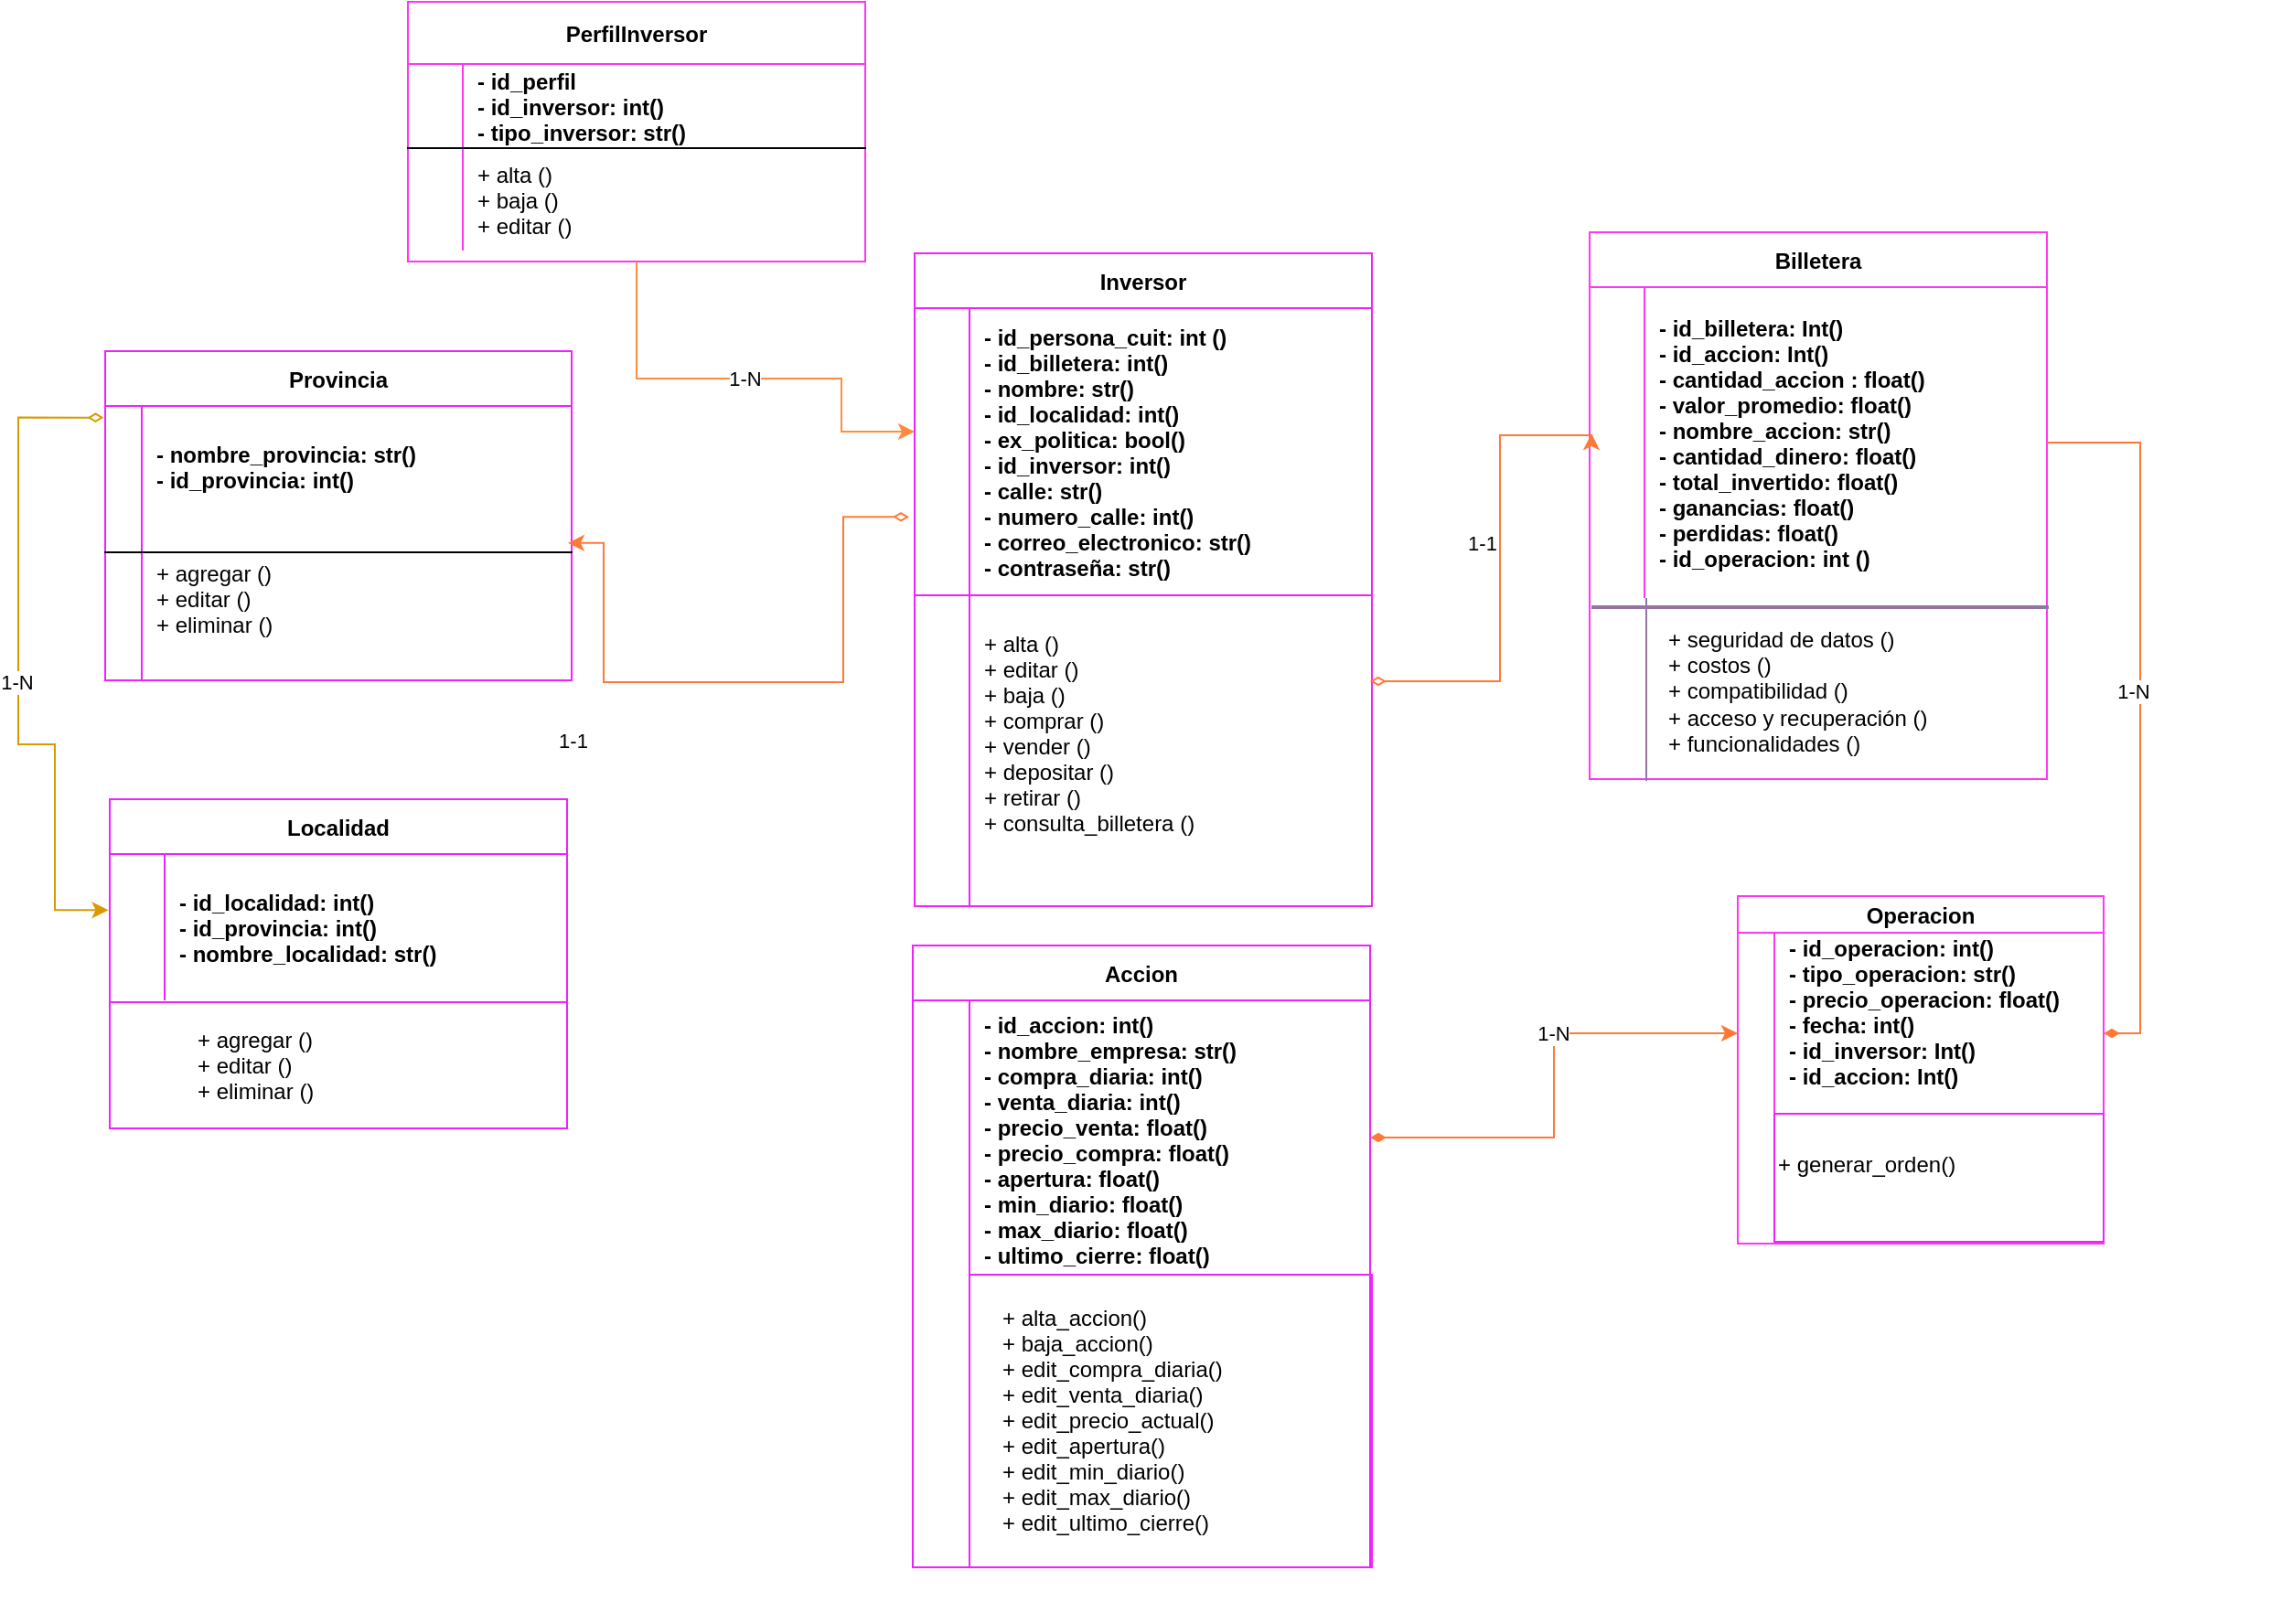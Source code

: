 <mxfile version="24.5.1" type="google">
  <diagram id="R2lEEEUBdFMjLlhIrx00" name="Page-1">
    <mxGraphModel grid="1" page="1" gridSize="10" guides="1" tooltips="1" connect="1" arrows="1" fold="1" pageScale="1" pageWidth="1100" pageHeight="850" math="0" shadow="0" extFonts="Permanent Marker^https://fonts.googleapis.com/css?family=Permanent+Marker">
      <root>
        <mxCell id="0" />
        <mxCell id="1" parent="0" />
        <mxCell id="KluF2q4g0307P2Jhuy5F-1" value="Inversor" style="shape=table;startSize=30;container=1;collapsible=1;childLayout=tableLayout;fixedRows=1;rowLines=0;fontStyle=1;align=center;resizeLast=1;strokeColor=#F021FF;" vertex="1" parent="1">
          <mxGeometry x="20" y="-378.5" width="250" height="357" as="geometry">
            <mxRectangle y="-380" width="80" height="30" as="alternateBounds" />
          </mxGeometry>
        </mxCell>
        <mxCell id="KluF2q4g0307P2Jhuy5F-2" value="" style="shape=partialRectangle;collapsible=0;dropTarget=0;pointerEvents=0;fillColor=none;points=[[0,0.5],[1,0.5]];portConstraint=eastwest;top=0;left=0;right=0;bottom=1;strokeColor=#F021FF;" vertex="1" parent="KluF2q4g0307P2Jhuy5F-1">
          <mxGeometry y="30" width="250" height="157" as="geometry" />
        </mxCell>
        <mxCell id="KluF2q4g0307P2Jhuy5F-3" value="" style="shape=partialRectangle;overflow=hidden;connectable=0;fillColor=none;top=0;left=0;bottom=0;right=0;fontStyle=1;" vertex="1" parent="KluF2q4g0307P2Jhuy5F-2">
          <mxGeometry width="30" height="157" as="geometry">
            <mxRectangle width="30" height="157" as="alternateBounds" />
          </mxGeometry>
        </mxCell>
        <mxCell id="KluF2q4g0307P2Jhuy5F-4" value="- id_persona_cuit: int ()&#xa;- id_billetera: int()&#xa;- nombre: str()&#xa;- id_localidad: int() &#xa;- ex_politica: bool()&#xa;- id_inversor: int()&#xa;- calle: str()&#xa;- numero_calle: int()&#xa;- correo_electronico: str()&#xa;- contraseña: str()" style="shape=partialRectangle;overflow=hidden;connectable=0;fillColor=none;top=0;left=0;bottom=0;right=0;align=left;spacingLeft=6;fontStyle=1;" vertex="1" parent="KluF2q4g0307P2Jhuy5F-2">
          <mxGeometry x="30" width="220" height="157" as="geometry">
            <mxRectangle width="220" height="157" as="alternateBounds" />
          </mxGeometry>
        </mxCell>
        <mxCell id="KluF2q4g0307P2Jhuy5F-5" value="" style="shape=partialRectangle;collapsible=0;dropTarget=0;pointerEvents=0;fillColor=none;points=[[0,0.5],[1,0.5]];portConstraint=eastwest;top=0;left=0;right=0;bottom=0;" vertex="1" parent="KluF2q4g0307P2Jhuy5F-1">
          <mxGeometry y="187" width="250" height="150" as="geometry" />
        </mxCell>
        <mxCell id="KluF2q4g0307P2Jhuy5F-6" value="" style="shape=partialRectangle;overflow=hidden;connectable=0;fillColor=none;top=0;left=0;bottom=0;right=0;" vertex="1" parent="KluF2q4g0307P2Jhuy5F-5">
          <mxGeometry width="30" height="150" as="geometry">
            <mxRectangle width="30" height="150" as="alternateBounds" />
          </mxGeometry>
        </mxCell>
        <mxCell id="KluF2q4g0307P2Jhuy5F-7" value="+ alta ()&#xa;+ editar ()&#xa;+ baja ()&#xa;+ comprar ()&#xa;+ vender ()&#xa;+ depositar ()&#xa;+ retirar ()&#xa;+ consulta_billetera ()" style="shape=partialRectangle;overflow=hidden;connectable=0;fillColor=none;top=0;left=0;bottom=0;right=0;align=left;spacingLeft=6;" vertex="1" parent="KluF2q4g0307P2Jhuy5F-5">
          <mxGeometry x="30" width="220" height="150" as="geometry">
            <mxRectangle width="220" height="150" as="alternateBounds" />
          </mxGeometry>
        </mxCell>
        <mxCell id="KluF2q4g0307P2Jhuy5F-29" style="shape=partialRectangle;collapsible=0;dropTarget=0;pointerEvents=0;fillColor=none;points=[[0,0.5],[1,0.5]];portConstraint=eastwest;top=0;left=0;right=0;bottom=0;" vertex="1" parent="KluF2q4g0307P2Jhuy5F-1">
          <mxGeometry y="337" width="250" height="20" as="geometry" />
        </mxCell>
        <mxCell id="KluF2q4g0307P2Jhuy5F-30" style="shape=partialRectangle;overflow=hidden;connectable=0;fillColor=none;top=0;left=0;bottom=0;right=0;" vertex="1" parent="KluF2q4g0307P2Jhuy5F-29">
          <mxGeometry width="30" height="20" as="geometry">
            <mxRectangle width="30" height="20" as="alternateBounds" />
          </mxGeometry>
        </mxCell>
        <mxCell id="KluF2q4g0307P2Jhuy5F-31" value="&#xa;" style="shape=partialRectangle;overflow=hidden;connectable=0;fillColor=none;top=0;left=0;bottom=0;right=0;align=left;spacingLeft=6;" vertex="1" parent="KluF2q4g0307P2Jhuy5F-29">
          <mxGeometry x="30" width="220" height="20" as="geometry">
            <mxRectangle width="220" height="20" as="alternateBounds" />
          </mxGeometry>
        </mxCell>
        <mxCell id="KluF2q4g0307P2Jhuy5F-32" value="Provincia" style="shape=table;startSize=30;container=1;collapsible=1;childLayout=tableLayout;fixedRows=1;rowLines=0;fontStyle=1;align=center;resizeLast=1;strokeColor=#F021FF;" vertex="1" parent="1">
          <mxGeometry x="-422.5" y="-325" width="255" height="180" as="geometry">
            <mxRectangle x="-290" y="-230" width="90" height="40" as="alternateBounds" />
          </mxGeometry>
        </mxCell>
        <mxCell id="KluF2q4g0307P2Jhuy5F-33" value="" style="shape=partialRectangle;collapsible=0;dropTarget=0;pointerEvents=0;fillColor=none;points=[[0,0.5],[1,0.5]];portConstraint=eastwest;top=0;left=0;right=0;bottom=1;" vertex="1" parent="KluF2q4g0307P2Jhuy5F-32">
          <mxGeometry y="30" width="255" height="80" as="geometry" />
        </mxCell>
        <mxCell id="KluF2q4g0307P2Jhuy5F-34" value="" style="shape=partialRectangle;overflow=hidden;connectable=0;fillColor=none;top=0;left=0;bottom=0;right=0;fontStyle=1;" vertex="1" parent="KluF2q4g0307P2Jhuy5F-33">
          <mxGeometry width="20" height="80" as="geometry">
            <mxRectangle width="20" height="80" as="alternateBounds" />
          </mxGeometry>
        </mxCell>
        <mxCell id="KluF2q4g0307P2Jhuy5F-35" value="&#xa;- nombre_provincia: str() &#xa;- id_provincia: int()&#xa;&#xa;" style="shape=partialRectangle;overflow=hidden;connectable=0;fillColor=none;top=0;left=0;bottom=0;right=0;align=left;spacingLeft=6;fontStyle=1;strokeColor=#F021FF;" vertex="1" parent="KluF2q4g0307P2Jhuy5F-33">
          <mxGeometry x="20" width="235" height="80" as="geometry">
            <mxRectangle width="235" height="80" as="alternateBounds" />
          </mxGeometry>
        </mxCell>
        <mxCell id="ZlPQhJsary0ROrfUnsVk-3" style="shape=partialRectangle;collapsible=0;dropTarget=0;pointerEvents=0;fillColor=none;points=[[0,0.5],[1,0.5]];portConstraint=eastwest;top=0;left=0;right=0;bottom=0;" vertex="1" parent="KluF2q4g0307P2Jhuy5F-32">
          <mxGeometry y="110" width="255" height="50" as="geometry" />
        </mxCell>
        <mxCell id="ZlPQhJsary0ROrfUnsVk-4" value="" style="shape=partialRectangle;overflow=hidden;connectable=0;fillColor=none;top=0;left=0;bottom=0;right=0;" vertex="1" parent="ZlPQhJsary0ROrfUnsVk-3">
          <mxGeometry width="20" height="50" as="geometry">
            <mxRectangle width="20" height="50" as="alternateBounds" />
          </mxGeometry>
        </mxCell>
        <mxCell id="ZlPQhJsary0ROrfUnsVk-5" value="+ agregar ()&#xa;+ editar ()&#xa;+ eliminar ()" style="shape=partialRectangle;overflow=hidden;connectable=0;fillColor=none;top=0;left=0;bottom=0;right=0;align=left;spacingLeft=6;" vertex="1" parent="ZlPQhJsary0ROrfUnsVk-3">
          <mxGeometry x="20" width="235" height="50" as="geometry">
            <mxRectangle width="235" height="50" as="alternateBounds" />
          </mxGeometry>
        </mxCell>
        <mxCell id="KluF2q4g0307P2Jhuy5F-53" style="shape=partialRectangle;collapsible=0;dropTarget=0;pointerEvents=0;fillColor=none;points=[[0,0.5],[1,0.5]];portConstraint=eastwest;top=0;left=0;right=0;bottom=0;" vertex="1" parent="KluF2q4g0307P2Jhuy5F-32">
          <mxGeometry y="160" width="255" height="20" as="geometry" />
        </mxCell>
        <mxCell id="KluF2q4g0307P2Jhuy5F-54" value="" style="shape=partialRectangle;overflow=hidden;connectable=0;fillColor=none;top=0;left=0;bottom=0;right=0;" vertex="1" parent="KluF2q4g0307P2Jhuy5F-53">
          <mxGeometry width="20" height="20" as="geometry">
            <mxRectangle width="20" height="20" as="alternateBounds" />
          </mxGeometry>
        </mxCell>
        <mxCell id="KluF2q4g0307P2Jhuy5F-55" value="" style="shape=partialRectangle;overflow=hidden;connectable=0;fillColor=none;top=0;left=0;bottom=0;right=0;align=left;spacingLeft=6;" vertex="1" parent="KluF2q4g0307P2Jhuy5F-53">
          <mxGeometry x="20" width="235" height="20" as="geometry">
            <mxRectangle width="235" height="20" as="alternateBounds" />
          </mxGeometry>
        </mxCell>
        <mxCell id="KluF2q4g0307P2Jhuy5F-39" value="Billetera" style="shape=table;startSize=30;container=1;collapsible=1;childLayout=tableLayout;fixedRows=1;rowLines=0;fontStyle=1;align=center;resizeLast=1;strokeColor=#FF36F2;fontColor=default;" vertex="1" parent="1">
          <mxGeometry x="389" y="-390" width="250" height="299.0" as="geometry">
            <mxRectangle x="320" y="-210" width="80" height="30" as="alternateBounds" />
          </mxGeometry>
        </mxCell>
        <mxCell id="KluF2q4g0307P2Jhuy5F-43" value="" style="shape=partialRectangle;collapsible=0;dropTarget=0;pointerEvents=0;fillColor=none;points=[[0,0.5],[1,0.5]];portConstraint=eastwest;top=0;left=0;right=0;bottom=0;" vertex="1" parent="KluF2q4g0307P2Jhuy5F-39">
          <mxGeometry y="30" width="250" height="170" as="geometry" />
        </mxCell>
        <mxCell id="KluF2q4g0307P2Jhuy5F-44" value="" style="shape=partialRectangle;overflow=hidden;connectable=0;fillColor=none;top=0;left=0;bottom=0;right=0;" vertex="1" parent="KluF2q4g0307P2Jhuy5F-43">
          <mxGeometry width="30" height="170" as="geometry">
            <mxRectangle width="30" height="170" as="alternateBounds" />
          </mxGeometry>
        </mxCell>
        <mxCell id="KluF2q4g0307P2Jhuy5F-45" value="- id_billetera: Int()  &#xa;- id_accion: Int() &#xa;- cantidad_accion : float() &#xa;- valor_promedio: float()&#xa;- nombre_accion: str() &#xa;- cantidad_dinero: float() &#xa;- total_invertido: float() &#xa;- ganancias: float() &#xa;- perdidas: float() &#xa;- id_operacion: int ()" style="shape=partialRectangle;overflow=hidden;connectable=0;fillColor=none;top=0;left=0;bottom=0;right=0;align=left;spacingLeft=6;fontStyle=1" vertex="1" parent="KluF2q4g0307P2Jhuy5F-43">
          <mxGeometry x="30" width="220" height="170" as="geometry">
            <mxRectangle width="220" height="170" as="alternateBounds" />
          </mxGeometry>
        </mxCell>
        <mxCell id="20yLSxXRz9Qz83sI8Vz--4" value="" style="group;fillColor=none;" connectable="0" vertex="1" parent="1">
          <mxGeometry x="20" width="259" height="370" as="geometry" />
        </mxCell>
        <mxCell id="KluF2q4g0307P2Jhuy5F-8" value="Accion" style="shape=table;startSize=30;container=1;collapsible=1;childLayout=tableLayout;fixedRows=1;rowLines=0;fontStyle=1;align=center;resizeLast=1;strokeColor=#F021FF;" vertex="1" parent="20yLSxXRz9Qz83sI8Vz--4">
          <mxGeometry x="-1" width="250" height="340" as="geometry">
            <mxRectangle x="-1" width="80" height="30" as="alternateBounds" />
          </mxGeometry>
        </mxCell>
        <mxCell id="KluF2q4g0307P2Jhuy5F-12" value="" style="shape=partialRectangle;collapsible=0;dropTarget=0;pointerEvents=0;fillColor=none;points=[[0,0.5],[1,0.5]];portConstraint=eastwest;top=0;left=0;right=0;bottom=0;" vertex="1" parent="KluF2q4g0307P2Jhuy5F-8">
          <mxGeometry y="30" width="250" height="150" as="geometry" />
        </mxCell>
        <mxCell id="KluF2q4g0307P2Jhuy5F-13" value="" style="shape=partialRectangle;overflow=hidden;connectable=0;fillColor=none;top=0;left=0;bottom=0;right=0;" vertex="1" parent="KluF2q4g0307P2Jhuy5F-12">
          <mxGeometry width="31" height="150" as="geometry">
            <mxRectangle width="31" height="150" as="alternateBounds" />
          </mxGeometry>
        </mxCell>
        <mxCell id="KluF2q4g0307P2Jhuy5F-14" value="- id_accion: int()   &#xa;- nombre_empresa: str() &#xa;- compra_diaria: int() &#xa;- venta_diaria: int() &#xa;- precio_venta: float()&#xa;- precio_compra: float() &#xa;- apertura: float() &#xa;- min_diario: float() &#xa;- max_diario: float() &#xa;- ultimo_cierre: float()" style="shape=partialRectangle;overflow=hidden;connectable=0;fillColor=none;top=0;left=0;bottom=0;right=0;align=left;spacingLeft=6;verticalAlign=top;fontStyle=1" vertex="1" parent="KluF2q4g0307P2Jhuy5F-12">
          <mxGeometry x="31" width="219" height="150" as="geometry">
            <mxRectangle width="219" height="150" as="alternateBounds" />
          </mxGeometry>
        </mxCell>
        <mxCell id="ZPMNixfE_NysfIXfGEJw-3" value="" style="rounded=0;whiteSpace=wrap;html=1;fillColor=none;strokeColor=#F021FF;align=left;" vertex="1" parent="20yLSxXRz9Qz83sI8Vz--4">
          <mxGeometry x="30" y="180" width="220" height="160" as="geometry" />
        </mxCell>
        <mxCell id="hzFy1UQXXIiassnReKBf-4" value="+ alta_accion()&#xa;+ baja_accion()&#xa;+ edit_compra_diaria()&#xa;+ edit_venta_diaria()&#xa;+ edit_precio_actual()&#xa;+ edit_apertura()&#xa;+ edit_min_diario()&#xa;+ edit_max_diario()&#xa;+ edit_ultimo_cierre()&#xa;" style="shape=partialRectangle;overflow=hidden;connectable=0;fillColor=none;top=0;left=0;bottom=0;right=0;align=left;spacingLeft=6;verticalAlign=top;" vertex="1" parent="20yLSxXRz9Qz83sI8Vz--4">
          <mxGeometry x="40" y="190" width="219" height="160" as="geometry">
            <mxRectangle width="219" height="150" as="alternateBounds" />
          </mxGeometry>
        </mxCell>
        <mxCell id="20yLSxXRz9Qz83sI8Vz--5" style="edgeStyle=orthogonalEdgeStyle;rounded=0;orthogonalLoop=1;jettySize=auto;html=1;strokeColor=#FF7936;startArrow=diamondThin;startFill=0;exitX=0.996;exitY=0.313;exitDx=0;exitDy=0;exitPerimeter=0;targetPerimeterSpacing=1;sourcePerimeterSpacing=2;strokeWidth=1;" edge="1" parent="1" source="KluF2q4g0307P2Jhuy5F-5">
          <mxGeometry relative="1" as="geometry">
            <mxPoint x="390" y="-280" as="targetPoint" />
            <Array as="points">
              <mxPoint x="340" y="-144" />
              <mxPoint x="340" y="-279" />
            </Array>
            <mxPoint x="280" y="-140" as="sourcePoint" />
          </mxGeometry>
        </mxCell>
        <mxCell id="20yLSxXRz9Qz83sI8Vz--7" value="1-1" style="edgeLabel;html=1;align=center;verticalAlign=middle;resizable=0;points=[];rotation=0;" connectable="0" vertex="1" parent="20yLSxXRz9Qz83sI8Vz--5">
          <mxGeometry x="0.632" y="3" relative="1" as="geometry">
            <mxPoint x="-14" y="62" as="offset" />
          </mxGeometry>
        </mxCell>
        <mxCell id="20yLSxXRz9Qz83sI8Vz--8" style="edgeStyle=orthogonalEdgeStyle;rounded=0;orthogonalLoop=1;jettySize=auto;html=1;exitX=1;exitY=0.5;exitDx=0;exitDy=0;entryX=0;entryY=0.5;entryDx=0;entryDy=0;strokeColor=#FF7936;startArrow=diamondThin;startFill=1;" edge="1" parent="1" source="KluF2q4g0307P2Jhuy5F-12" target="_ph74uq5srDN1Efu7Znp-19">
          <mxGeometry relative="1" as="geometry">
            <mxPoint x="269" y="165" as="sourcePoint" />
          </mxGeometry>
        </mxCell>
        <mxCell id="yts4f_qiJnyglUv5F2Km-1" value="1-N" style="edgeLabel;html=1;align=center;verticalAlign=middle;resizable=0;points=[];" connectable="0" vertex="1" parent="20yLSxXRz9Qz83sI8Vz--8">
          <mxGeometry x="0.225" y="1" relative="1" as="geometry">
            <mxPoint x="-1" y="1" as="offset" />
          </mxGeometry>
        </mxCell>
        <mxCell id="20yLSxXRz9Qz83sI8Vz--13" style="edgeStyle=orthogonalEdgeStyle;rounded=0;orthogonalLoop=1;jettySize=auto;html=1;exitX=1;exitY=0.5;exitDx=0;exitDy=0;entryX=1;entryY=0.5;entryDx=0;entryDy=0;strokeColor=#FF7936;endArrow=none;endFill=0;startArrow=diamondThin;startFill=1;" edge="1" parent="1" source="_ph74uq5srDN1Efu7Znp-19" target="KluF2q4g0307P2Jhuy5F-43">
          <mxGeometry relative="1" as="geometry">
            <mxPoint x="750" y="215" as="sourcePoint" />
          </mxGeometry>
        </mxCell>
        <mxCell id="20yLSxXRz9Qz83sI8Vz--14" value="1-N" style="edgeLabel;html=1;align=center;verticalAlign=middle;resizable=0;points=[];" connectable="0" vertex="1" parent="20yLSxXRz9Qz83sI8Vz--13">
          <mxGeometry x="0.051" y="2" relative="1" as="geometry">
            <mxPoint x="-2" as="offset" />
          </mxGeometry>
        </mxCell>
        <mxCell id="QlzOWuCe6QQ5cEjp5A4m-1" value="PerfilInversor" style="shape=table;startSize=34;container=1;collapsible=1;childLayout=tableLayout;fixedRows=1;rowLines=0;fontStyle=1;align=center;resizeLast=1;strokeColor=#FF36F2;" vertex="1" parent="1">
          <mxGeometry x="-257" y="-516" width="250" height="142" as="geometry">
            <mxRectangle x="320" y="-380" width="80" height="34" as="alternateBounds" />
          </mxGeometry>
        </mxCell>
        <mxCell id="QlzOWuCe6QQ5cEjp5A4m-2" value="" style="shape=partialRectangle;collapsible=0;dropTarget=0;pointerEvents=0;fillColor=none;points=[[0,0.5],[1,0.5]];portConstraint=eastwest;top=0;left=0;right=0;bottom=1;" vertex="1" parent="QlzOWuCe6QQ5cEjp5A4m-1">
          <mxGeometry y="34" width="250" height="46" as="geometry" />
        </mxCell>
        <mxCell id="QlzOWuCe6QQ5cEjp5A4m-3" value="" style="shape=partialRectangle;overflow=hidden;connectable=0;fillColor=none;top=0;left=0;bottom=0;right=0;fontStyle=1;" vertex="1" parent="QlzOWuCe6QQ5cEjp5A4m-2">
          <mxGeometry width="30" height="46" as="geometry">
            <mxRectangle width="30" height="46" as="alternateBounds" />
          </mxGeometry>
        </mxCell>
        <mxCell id="QlzOWuCe6QQ5cEjp5A4m-4" value="- id_perfil&#xa;- id_inversor: int() &#xa;- tipo_inversor: str()" style="shape=partialRectangle;overflow=hidden;connectable=0;fillColor=none;top=0;left=0;bottom=0;right=0;align=left;spacingLeft=6;fontStyle=1;" vertex="1" parent="QlzOWuCe6QQ5cEjp5A4m-2">
          <mxGeometry x="30" width="220" height="46" as="geometry">
            <mxRectangle width="220" height="46" as="alternateBounds" />
          </mxGeometry>
        </mxCell>
        <mxCell id="QlzOWuCe6QQ5cEjp5A4m-5" value="" style="shape=partialRectangle;collapsible=0;dropTarget=0;pointerEvents=0;fillColor=none;points=[[0,0.5],[1,0.5]];portConstraint=eastwest;top=0;left=0;right=0;bottom=0;" vertex="1" parent="QlzOWuCe6QQ5cEjp5A4m-1">
          <mxGeometry y="80" width="250" height="56" as="geometry" />
        </mxCell>
        <mxCell id="QlzOWuCe6QQ5cEjp5A4m-6" value="" style="shape=partialRectangle;overflow=hidden;connectable=0;fillColor=none;top=0;left=0;bottom=0;right=0;" vertex="1" parent="QlzOWuCe6QQ5cEjp5A4m-5">
          <mxGeometry width="30" height="56" as="geometry">
            <mxRectangle width="30" height="56" as="alternateBounds" />
          </mxGeometry>
        </mxCell>
        <mxCell id="QlzOWuCe6QQ5cEjp5A4m-7" value="+ alta ()&#xa;+ baja ()&#xa;+ editar ()" style="shape=partialRectangle;overflow=hidden;connectable=0;fillColor=none;top=0;left=0;bottom=0;right=0;align=left;spacingLeft=6;" vertex="1" parent="QlzOWuCe6QQ5cEjp5A4m-5">
          <mxGeometry x="30" width="220" height="56" as="geometry">
            <mxRectangle width="220" height="56" as="alternateBounds" />
          </mxGeometry>
        </mxCell>
        <mxCell id="ZPMNixfE_NysfIXfGEJw-1" value="1-N" style="edgeStyle=orthogonalEdgeStyle;rounded=0;orthogonalLoop=1;jettySize=auto;html=1;strokeColor=#FF8C40;" edge="1" parent="1" source="QlzOWuCe6QQ5cEjp5A4m-1">
          <mxGeometry relative="1" as="geometry">
            <Array as="points">
              <mxPoint x="-132" y="-310" />
              <mxPoint x="-20" y="-310" />
              <mxPoint x="-20" y="-281" />
              <mxPoint x="20" y="-281" />
            </Array>
            <mxPoint x="20" y="-281" as="targetPoint" />
          </mxGeometry>
        </mxCell>
        <mxCell id="ZPMNixfE_NysfIXfGEJw-9" value="" style="group" vertex="1" connectable="0" parent="1">
          <mxGeometry x="470" y="-30" width="290" height="370" as="geometry" />
        </mxCell>
        <mxCell id="ZPMNixfE_NysfIXfGEJw-10" value="" style="group" vertex="1" connectable="0" parent="ZPMNixfE_NysfIXfGEJw-9">
          <mxGeometry y="2" width="290" height="370" as="geometry" />
        </mxCell>
        <mxCell id="_ph74uq5srDN1Efu7Znp-15" value="Operacion" style="shape=table;startSize=20;container=1;collapsible=1;childLayout=tableLayout;fixedRows=1;rowLines=0;fontStyle=1;align=center;resizeLast=1;strokeColor=#FF36F2;" vertex="1" parent="ZPMNixfE_NysfIXfGEJw-10">
          <mxGeometry y="1" width="200" height="190" as="geometry">
            <mxRectangle width="110" height="30" as="alternateBounds" />
          </mxGeometry>
        </mxCell>
        <mxCell id="_ph74uq5srDN1Efu7Znp-19" value="" style="shape=partialRectangle;collapsible=0;dropTarget=0;pointerEvents=0;fillColor=none;points=[[0,0.5],[1,0.5]];portConstraint=eastwest;top=0;left=0;right=0;bottom=0;" vertex="1" parent="_ph74uq5srDN1Efu7Znp-15">
          <mxGeometry y="20" width="200" height="110" as="geometry" />
        </mxCell>
        <mxCell id="_ph74uq5srDN1Efu7Znp-20" value="" style="shape=partialRectangle;overflow=hidden;connectable=0;fillColor=none;top=0;left=0;bottom=0;right=0;" vertex="1" parent="_ph74uq5srDN1Efu7Znp-19">
          <mxGeometry width="20" height="110" as="geometry">
            <mxRectangle width="20" height="110" as="alternateBounds" />
          </mxGeometry>
        </mxCell>
        <mxCell id="_ph74uq5srDN1Efu7Znp-21" value="- id_operacion: int() &#xa;- tipo_operacion: str() &#xa;- precio_operacion: float() &#xa;- fecha: int() &#xa;- id_inversor: Int() &#xa;- id_accion: Int()&#xa;&#xa;" style="shape=partialRectangle;overflow=hidden;connectable=0;fillColor=none;top=0;left=0;bottom=0;right=0;align=left;spacingLeft=6;fontStyle=1" vertex="1" parent="_ph74uq5srDN1Efu7Znp-19">
          <mxGeometry x="20" width="180" height="110" as="geometry">
            <mxRectangle width="180" height="110" as="alternateBounds" />
          </mxGeometry>
        </mxCell>
        <mxCell id="ZPMNixfE_NysfIXfGEJw-2" value="&lt;div&gt;&lt;br&gt;&lt;/div&gt;&lt;div&gt;&lt;br&gt;&lt;/div&gt;&lt;div&gt;&lt;br&gt;&lt;/div&gt;&lt;div&gt;+ generar_orden()&lt;/div&gt;&lt;div&gt;&lt;br&gt;&lt;/div&gt;&lt;div&gt;&lt;br&gt;&lt;/div&gt;&lt;div&gt;&lt;br&gt;&lt;/div&gt;&lt;div&gt;&lt;br&gt;&lt;/div&gt;" style="rounded=0;whiteSpace=wrap;html=1;fillColor=none;align=left;strokeColor=#F021FF;" vertex="1" parent="ZPMNixfE_NysfIXfGEJw-10">
          <mxGeometry x="20" y="120" width="180" height="70" as="geometry" />
        </mxCell>
        <mxCell id="17e2-fY1P4Aiohvm5cTC-7" value="" style="line;strokeWidth=2;html=1;fillColor=#e1d5e7;strokeColor=#9673a6;" vertex="1" parent="1">
          <mxGeometry x="390" y="-190" width="250" height="10" as="geometry" />
        </mxCell>
        <mxCell id="I-dBLrpX2CjPn1_sYeB9-24" value="" style="group" connectable="0" vertex="1" parent="1">
          <mxGeometry x="-420" y="-80" width="250" height="180" as="geometry" />
        </mxCell>
        <mxCell id="KluF2q4g0307P2Jhuy5F-46" value="Localidad" style="shape=table;startSize=30;container=1;collapsible=1;childLayout=tableLayout;fixedRows=1;rowLines=0;fontStyle=1;align=center;resizeLast=1;strokeColor=#F021FF;" vertex="1" parent="I-dBLrpX2CjPn1_sYeB9-24">
          <mxGeometry width="250" height="180" as="geometry">
            <mxRectangle x="-290" width="90" height="34" as="alternateBounds" />
          </mxGeometry>
        </mxCell>
        <mxCell id="KluF2q4g0307P2Jhuy5F-50" value="" style="shape=partialRectangle;collapsible=0;dropTarget=0;pointerEvents=0;fillColor=none;points=[[0,0.5],[1,0.5]];portConstraint=eastwest;top=0;left=0;right=0;bottom=0;" vertex="1" parent="KluF2q4g0307P2Jhuy5F-46">
          <mxGeometry y="30" width="250" height="80" as="geometry" />
        </mxCell>
        <mxCell id="KluF2q4g0307P2Jhuy5F-51" value="" style="shape=partialRectangle;overflow=hidden;connectable=0;fillColor=none;top=0;left=0;bottom=0;right=0;" vertex="1" parent="KluF2q4g0307P2Jhuy5F-50">
          <mxGeometry width="30" height="80" as="geometry">
            <mxRectangle width="30" height="80" as="alternateBounds" />
          </mxGeometry>
        </mxCell>
        <mxCell id="KluF2q4g0307P2Jhuy5F-52" value="- id_localidad: int() &#xa;- id_provincia: int()&#xa;- nombre_localidad: str()" style="shape=partialRectangle;overflow=hidden;connectable=0;fillColor=none;top=0;left=0;bottom=0;right=0;align=left;spacingLeft=6;fontStyle=1" vertex="1" parent="KluF2q4g0307P2Jhuy5F-50">
          <mxGeometry x="30" width="220" height="80" as="geometry">
            <mxRectangle width="220" height="80" as="alternateBounds" />
          </mxGeometry>
        </mxCell>
        <mxCell id="umGfDMn-xBKbXvZqH3W8-4" value="+ agregar ()&#xa;+ editar ()&#xa;+ eliminar ()" style="shape=partialRectangle;overflow=hidden;connectable=0;fillColor=none;top=0;left=0;bottom=0;right=0;align=left;spacingLeft=6;strokeColor=#F021FF;" vertex="1" parent="I-dBLrpX2CjPn1_sYeB9-24">
          <mxGeometry x="40" y="120" width="140" height="50" as="geometry">
            <mxRectangle width="230" height="50" as="alternateBounds" />
          </mxGeometry>
        </mxCell>
        <mxCell id="umGfDMn-xBKbXvZqH3W8-5" value="" style="endArrow=none;html=1;rounded=0;strokeColor=#F021FF;" edge="1" parent="I-dBLrpX2CjPn1_sYeB9-24">
          <mxGeometry width="50" height="50" relative="1" as="geometry">
            <mxPoint y="111" as="sourcePoint" />
            <mxPoint x="250" y="111" as="targetPoint" />
          </mxGeometry>
        </mxCell>
        <mxCell id="17e2-fY1P4Aiohvm5cTC-17" value="&lt;font&gt;+ seguridad de datos ()&lt;/font&gt;&lt;div&gt;+ costos ()&lt;/div&gt;&lt;div&gt;+ compatibilidad ()&lt;/div&gt;&lt;div&gt;+ acceso y recuperación ()&lt;/div&gt;&lt;div&gt;&lt;font&gt;+ funcionalidades&amp;nbsp;&lt;/font&gt;&lt;span style=&quot;background-color: initial;&quot;&gt;()&lt;/span&gt;&lt;/div&gt;" style="text;html=1;align=left;verticalAlign=middle;resizable=0;points=[];autosize=1;strokeColor=none;fillColor=none;" vertex="1" parent="1">
          <mxGeometry x="430" y="-184" width="170" height="90" as="geometry" />
        </mxCell>
        <mxCell id="-_6cheuLUOoRPuXsb3YB-11" style="edgeStyle=orthogonalEdgeStyle;rounded=0;orthogonalLoop=1;jettySize=auto;html=1;entryX=-0.003;entryY=0.383;entryDx=0;entryDy=0;entryPerimeter=0;fillColor=#ffe6cc;strokeColor=#d79b00;startArrow=diamondThin;startFill=0;exitX=-0.003;exitY=0.079;exitDx=0;exitDy=0;exitPerimeter=0;" edge="1" parent="1" source="KluF2q4g0307P2Jhuy5F-33" target="KluF2q4g0307P2Jhuy5F-50">
          <mxGeometry relative="1" as="geometry">
            <Array as="points">
              <mxPoint x="-470" y="-289" />
              <mxPoint x="-470" y="-110" />
              <mxPoint x="-450" y="-110" />
              <mxPoint x="-450" y="-19" />
            </Array>
            <mxPoint x="-490" y="-260" as="sourcePoint" />
          </mxGeometry>
        </mxCell>
        <mxCell id="BQwiXGffOW2xLMs4AdUH-1" value="&lt;span style=&quot;color: rgba(0, 0, 0, 0); font-family: monospace; font-size: 0px; text-align: start; background-color: rgb(251, 251, 251);&quot;&gt;%3CmxGraphModel%3E%3Croot%3E%3CmxCell%20id%3D%220%22%2F%3E%3CmxCell%20id%3D%221%22%20parent%3D%220%22%2F%3E%3CmxCell%20id%3D%222%22%20value%3D%221-1%22%20style%3D%22edgeLabel%3Bhtml%3D1%3Balign%3Dcenter%3BverticalAlign%3Dmiddle%3Bresizable%3D0%3Bpoints%3D%5B%5D%3B%22%20vertex%3D%221%22%20connectable%3D%220%22%20parent%3D%221%22%3E%3CmxGeometry%20x%3D%22-103%22%20y%3D%22-229.5%22%20as%3D%22geometry%22%2F%3E%3C%2FmxCell%3E%3C%2Froot%3E%3C%2FmxGraphModel%3E1&lt;/span&gt;" style="edgeLabel;html=1;align=center;verticalAlign=middle;resizable=0;points=[];" connectable="0" vertex="1" parent="-_6cheuLUOoRPuXsb3YB-11">
          <mxGeometry x="0.073" y="-1" relative="1" as="geometry">
            <mxPoint as="offset" />
          </mxGeometry>
        </mxCell>
        <mxCell id="BQwiXGffOW2xLMs4AdUH-2" value="1-N" style="edgeLabel;html=1;align=center;verticalAlign=middle;resizable=0;points=[];" connectable="0" vertex="1" parent="-_6cheuLUOoRPuXsb3YB-11">
          <mxGeometry x="0.048" y="-1" relative="1" as="geometry">
            <mxPoint as="offset" />
          </mxGeometry>
        </mxCell>
        <mxCell id="fNCqPnTrCmJyUMHNrdpa-1" value="" style="endArrow=none;html=1;rounded=0;fillColor=#e1d5e7;strokeColor=#9673a6;" edge="1" parent="1">
          <mxGeometry width="50" height="50" relative="1" as="geometry">
            <mxPoint x="420" y="-90" as="sourcePoint" />
            <mxPoint x="420" y="-190" as="targetPoint" />
          </mxGeometry>
        </mxCell>
        <mxCell id="BQwiXGffOW2xLMs4AdUH-6" style="edgeStyle=orthogonalEdgeStyle;rounded=0;orthogonalLoop=1;jettySize=auto;html=1;strokeColor=#FF7936;startArrow=diamondThin;startFill=0;targetPerimeterSpacing=1;sourcePerimeterSpacing=2;strokeWidth=1;entryX=0.992;entryY=-0.102;entryDx=0;entryDy=0;entryPerimeter=0;exitX=-0.012;exitY=0.727;exitDx=0;exitDy=0;exitPerimeter=0;" edge="1" parent="1" source="KluF2q4g0307P2Jhuy5F-2" target="ZlPQhJsary0ROrfUnsVk-3">
          <mxGeometry relative="1" as="geometry">
            <mxPoint x="-150" y="-220" as="targetPoint" />
            <Array as="points">
              <mxPoint x="-19" y="-234" />
              <mxPoint x="-19" y="-144" />
              <mxPoint x="-150" y="-144" />
              <mxPoint x="-150" y="-220" />
            </Array>
            <mxPoint x="-19" y="-240" as="sourcePoint" />
          </mxGeometry>
        </mxCell>
        <mxCell id="BQwiXGffOW2xLMs4AdUH-7" value="1-1" style="edgeLabel;html=1;align=center;verticalAlign=middle;resizable=0;points=[];rotation=0;" connectable="0" vertex="1" parent="BQwiXGffOW2xLMs4AdUH-6">
          <mxGeometry x="0.632" y="3" relative="1" as="geometry">
            <mxPoint x="-14" y="62" as="offset" />
          </mxGeometry>
        </mxCell>
      </root>
    </mxGraphModel>
  </diagram>
</mxfile>
